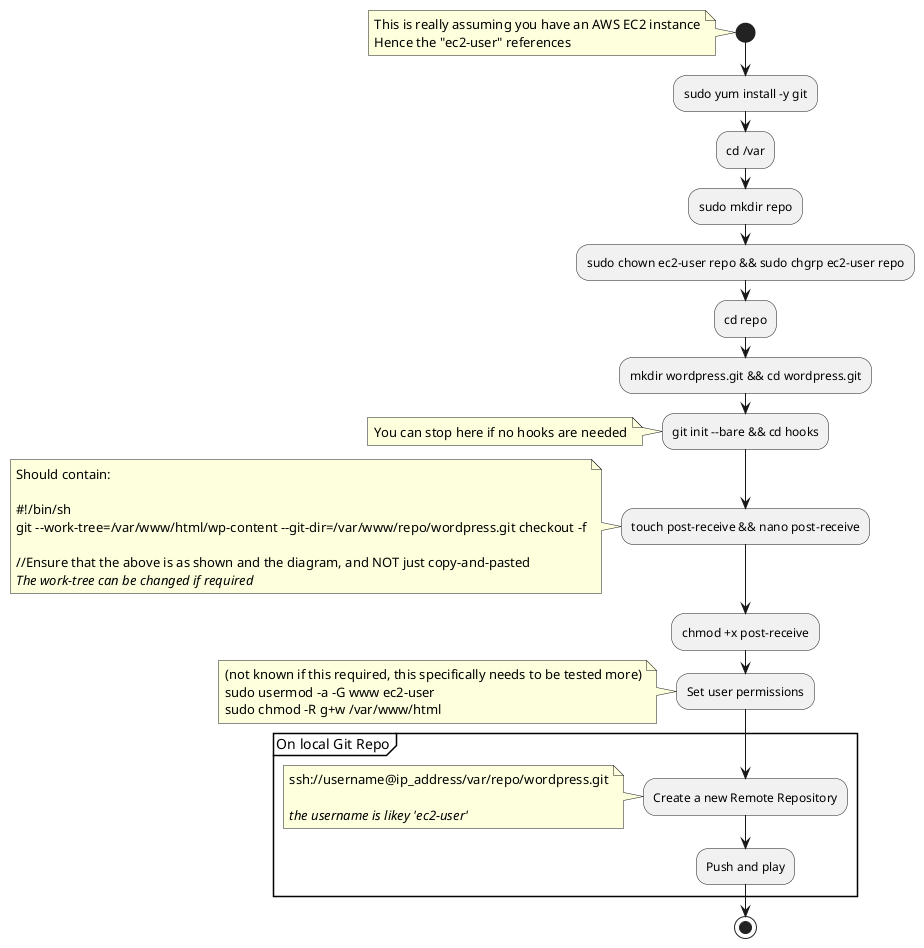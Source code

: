 @startuml
start
  note
    This is really assuming you have an AWS EC2 instance
    Hence the "ec2-user" references
  end note
:sudo yum install -y git;
:cd /var;
:sudo mkdir repo;
:sudo chown ec2-user repo && sudo chgrp ec2-user repo;
:cd repo;
:mkdir wordpress.git && cd wordpress.git;
:git init --bare && cd hooks;
  note
    You can stop here if no hooks are needed
  end note
:touch post-receive && nano post-receive;
  note
    Should contain:

    ~#!/bin/sh
    git ~--work-tree=/var/www/html/wp-content --git-dir=/var/www/repo/wordpress.git checkout -f

    //Ensure that the above is as shown and the diagram, and NOT just copy-and-pasted
    //The work-tree can be changed if required//
  end note
:chmod +x post-receive;
:Set user permissions;
note
  (not known if this required, this specifically needs to be tested more)
  sudo usermod -a -G www ec2-user
  sudo chmod -R g+w /var/www/html
end note
partition "On local Git Repo"{
  :Create a new Remote Repository;
    note
      ssh://username@ip_address/var/repo/wordpress.git

      //the username is likey 'ec2-user'//
    end note
  :Push and play;
}
stop

@enduml
